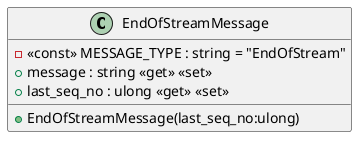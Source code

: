 @startuml
class EndOfStreamMessage {
    + EndOfStreamMessage(last_seq_no:ulong)
    - <<const>> MESSAGE_TYPE : string = "EndOfStream"
    + message : string <<get>> <<set>>
    + last_seq_no : ulong <<get>> <<set>>
}
@enduml
